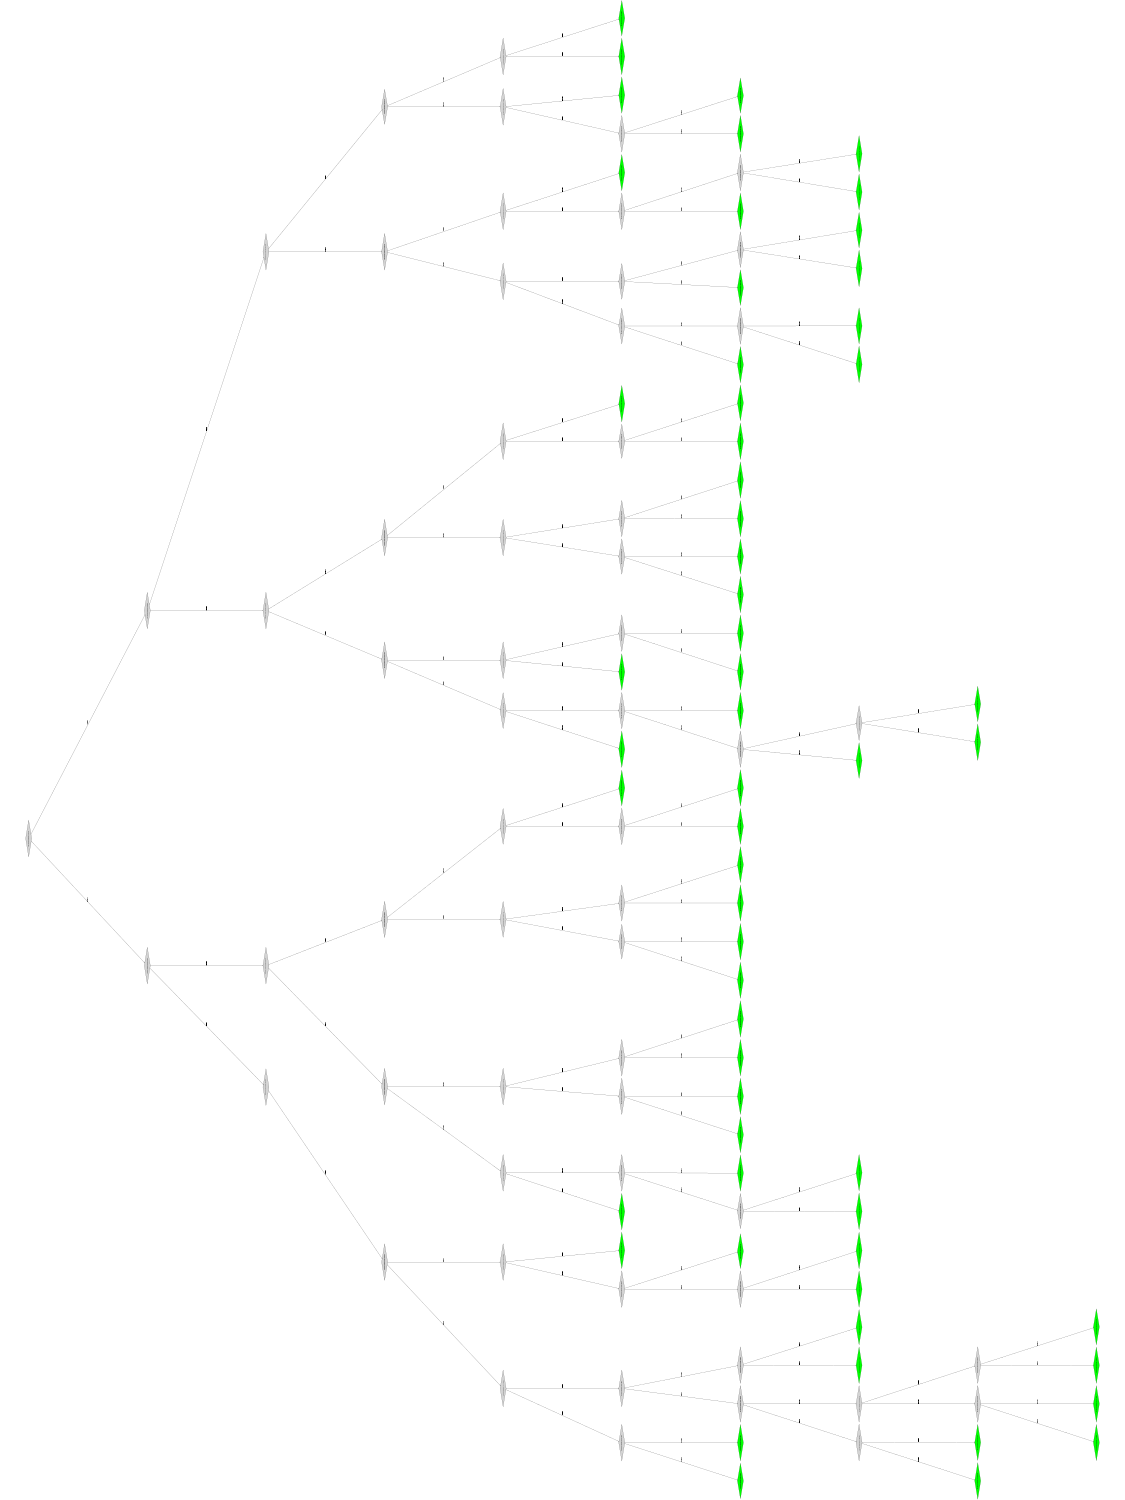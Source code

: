 digraph G {
	size="10,7.5";
	ratio=fill;
	rotate=90;
	center = "true";
	node [style="filled",width=.1,height=.1,fontname="Terminus"]
	edge [arrowsize=.3]
	n0x55b6b0915660 [shape=diamond];
	n0x55b6b0915660 -> n0x55b6b096e020 [label=0001];
	n0x55b6b0915660 -> n0x55b6b096aa60 [label=0001];
	n0x55b6b096aa60 [shape=diamond];
	n0x55b6b096aa60 -> n0x55b6b096e540 [label=0001];
	n0x55b6b096aa60 -> n0x55b6b096bc20 [label=0001];
	n0x55b6b096bc20 [shape=diamond];
	n0x55b6b096bc20 -> n0x55b6b0975e80 [label=0001];
	n0x55b6b096bc20 -> n0x55b6b096fcc0 [label=0001];
	n0x55b6b096fcc0 [shape=diamond];
	n0x55b6b096fcc0 -> n0x55b6b09d14a0 [label=0001];
	n0x55b6b096fcc0 -> n0x55b6b09d9ba0 [label=0001];
	n0x55b6b09d9ba0 [shape=diamond];
	n0x55b6b09d9ba0 -> n0x55b6b0a3e840 [label=0001];
	n0x55b6b09d9ba0 -> n0x55b6b0a3ef80 [label=0001];
	n0x55b6b0a3ef80 [shape=diamond,fillcolor=green];
	n0x55b6b0a3e840 [shape=diamond,fillcolor=green];
	n0x55b6b09d14a0 [shape=diamond];
	n0x55b6b09d14a0 -> n0x55b6b09e7680 [label=0001];
	n0x55b6b09d14a0 -> n0x55b6b09e7aa0 [label=0001];
	n0x55b6b09e7aa0 [shape=diamond,fillcolor=green];
	n0x55b6b09e7680 [shape=diamond];
	n0x55b6b09e7680 -> n0x55b6b0a0b780 [label=0001];
	n0x55b6b09e7680 -> n0x55b6b09f91c0 [label=0001];
	n0x55b6b09f91c0 [shape=diamond,fillcolor=green];
	n0x55b6b0a0b780 [shape=diamond,fillcolor=green];
	n0x55b6b0975e80 [shape=diamond];
	n0x55b6b0975e80 -> n0x55b6b09d1de0 [label=0001];
	n0x55b6b0975e80 -> n0x55b6b09d1900 [label=0001];
	n0x55b6b09d1900 [shape=diamond];
	n0x55b6b09d1900 -> n0x55b6b09e7420 [label=0001];
	n0x55b6b09d1900 -> n0x55b6b09e7bc0 [label=0001];
	n0x55b6b09e7bc0 [shape=diamond,fillcolor=green];
	n0x55b6b09e7420 [shape=diamond];
	n0x55b6b09e7420 -> n0x55b6b0a0bb20 [label=0001];
	n0x55b6b09e7420 -> n0x55b6b0a14420 [label=0001];
	n0x55b6b0a14420 [shape=diamond];
	n0x55b6b0a14420 -> n0x55b6b0a23ca0 [label=0001];
	n0x55b6b0a14420 -> n0x55b6b0a15a20 [label=0001];
	n0x55b6b0a15a20 [shape=diamond,fillcolor=green];
	n0x55b6b0a23ca0 [shape=diamond,fillcolor=green];
	n0x55b6b0a0bb20 [shape=diamond,fillcolor=green];
	n0x55b6b09d1de0 [shape=diamond];
	n0x55b6b09d1de0 -> n0x55b6b09df8e0 [label=0001];
	n0x55b6b09d1de0 -> n0x55b6b09df340 [label=0001];
	n0x55b6b09df340 [shape=diamond];
	n0x55b6b09df340 -> n0x55b6b09f8580 [label=0001];
	n0x55b6b09df340 -> n0x55b6b09df660 [label=0001];
	n0x55b6b09df660 [shape=diamond];
	n0x55b6b09df660 -> n0x55b6b0a15680 [label=0001];
	n0x55b6b09df660 -> n0x55b6b0a0bf60 [label=0001];
	n0x55b6b0a0bf60 [shape=diamond,fillcolor=green];
	n0x55b6b0a15680 [shape=diamond,fillcolor=green];
	n0x55b6b09f8580 [shape=diamond,fillcolor=green];
	n0x55b6b09df8e0 [shape=diamond];
	n0x55b6b09df8e0 -> n0x55b6b0a0a140 [label=0001];
	n0x55b6b09df8e0 -> n0x55b6b0a02060 [label=0001];
	n0x55b6b0a02060 [shape=diamond];
	n0x55b6b0a02060 -> n0x55b6b0a299e0 [label=0001];
	n0x55b6b0a02060 -> n0x55b6b0a146c0 [label=0001];
	n0x55b6b0a146c0 [shape=diamond,fillcolor=green];
	n0x55b6b0a299e0 [shape=diamond,fillcolor=green];
	n0x55b6b0a0a140 [shape=diamond,fillcolor=green];
	n0x55b6b096e540 [shape=diamond];
	n0x55b6b096e540 -> n0x55b6b096e260 [label=0001];
	n0x55b6b096e540 -> n0x55b6b096eb40 [label=0001];
	n0x55b6b096eb40 [shape=diamond];
	n0x55b6b096eb40 -> n0x55b6b09dece0 [label=0001];
	n0x55b6b096eb40 -> n0x55b6b09d9da0 [label=0001];
	n0x55b6b09d9da0 [shape=diamond];
	n0x55b6b09d9da0 -> n0x55b6b09f8fc0 [label=0001];
	n0x55b6b09d9da0 -> n0x55b6b09e7e80 [label=0001];
	n0x55b6b09e7e80 [shape=diamond,fillcolor=green];
	n0x55b6b09f8fc0 [shape=diamond];
	n0x55b6b09f8fc0 -> n0x55b6b0a227e0 [label=0001];
	n0x55b6b09f8fc0 -> n0x55b6b0a28cc0 [label=0001];
	n0x55b6b0a28cc0 [shape=diamond,fillcolor=green];
	n0x55b6b0a227e0 [shape=diamond,fillcolor=green];
	n0x55b6b09dece0 [shape=diamond];
	n0x55b6b09dece0 -> n0x55b6b09f88c0 [label=0001];
	n0x55b6b09dece0 -> n0x55b6b09d0ce0 [label=0001];
	n0x55b6b09d0ce0 [shape=diamond];
	n0x55b6b09d0ce0 -> n0x55b6b0a0a980 [label=0001];
	n0x55b6b09d0ce0 -> n0x55b6b0a14760 [label=0001];
	n0x55b6b0a14760 [shape=diamond,fillcolor=green];
	n0x55b6b0a0a980 [shape=diamond,fillcolor=green];
	n0x55b6b09f88c0 [shape=diamond];
	n0x55b6b09f88c0 -> n0x55b6b0a22de0 [label=0001];
	n0x55b6b09f88c0 -> n0x55b6b0a0afa0 [label=0001];
	n0x55b6b0a0afa0 [shape=diamond,fillcolor=green];
	n0x55b6b0a22de0 [shape=diamond,fillcolor=green];
	n0x55b6b096e260 [shape=diamond];
	n0x55b6b096e260 -> n0x55b6b096fe40 [label=0001];
	n0x55b6b096e260 -> n0x55b6b0975d40 [label=0001];
	n0x55b6b0975d40 [shape=diamond];
	n0x55b6b0975d40 -> n0x55b6b0a0b960 [label=0001];
	n0x55b6b0975d40 -> n0x55b6b0a0be00 [label=0001];
	n0x55b6b0a0be00 [shape=diamond];
	n0x55b6b0a0be00 -> n0x55b6b0a28d00 [label=0001];
	n0x55b6b0a0be00 -> n0x55b6b0a221a0 [label=0001];
	n0x55b6b0a221a0 [shape=diamond,fillcolor=green];
	n0x55b6b0a28d00 [shape=diamond,fillcolor=green];
	n0x55b6b0a0b960 [shape=diamond,fillcolor=green];
	n0x55b6b096fe40 [shape=diamond];
	n0x55b6b096fe40 -> n0x55b6b09d1ae0 [label=0001];
	n0x55b6b096fe40 -> n0x55b6b09d13c0 [label=0001];
	n0x55b6b09d13c0 [shape=diamond];
	n0x55b6b09d13c0 -> n0x55b6b09dec80 [label=0001];
	n0x55b6b09d13c0 -> n0x55b6b09e65a0 [label=0001];
	n0x55b6b09e65a0 [shape=diamond,fillcolor=green];
	n0x55b6b09dec80 [shape=diamond];
	n0x55b6b09dec80 -> n0x55b6b09f8540 [label=0001];
	n0x55b6b09dec80 -> n0x55b6b09f8fe0 [label=0001];
	n0x55b6b09f8fe0 [shape=diamond];
	n0x55b6b09f8fe0 -> n0x55b6b0a140e0 [label=0001];
	n0x55b6b09f8fe0 -> n0x55b6b0a22f20 [label=0001];
	n0x55b6b0a22f20 [shape=diamond,fillcolor=green];
	n0x55b6b0a140e0 [shape=diamond,fillcolor=green];
	n0x55b6b09f8540 [shape=diamond,fillcolor=green];
	n0x55b6b09d1ae0 [shape=diamond,fillcolor=green];
	n0x55b6b096e020 [shape=diamond];
	n0x55b6b096e020 -> n0x55b6b096e600 [label=0001];
	n0x55b6b096e020 -> n0x55b6b096e660 [label=0001];
	n0x55b6b096e660 [shape=diamond];
	n0x55b6b096e660 -> n0x55b6b096e7e0 [label=0001];
	n0x55b6b096e660 -> n0x55b6b096bbc0 [label=0001];
	n0x55b6b096bbc0 [shape=diamond];
	n0x55b6b096bbc0 -> n0x55b6b09df940 [label=0001];
	n0x55b6b096bbc0 -> n0x55b6b09df560 [label=0001];
	n0x55b6b09df560 [shape=diamond];
	n0x55b6b09df560 -> n0x55b6b0a02ee0 [label=0001];
	n0x55b6b09df560 -> n0x55b6b09f9440 [label=0001];
	n0x55b6b09f9440 [shape=diamond,fillcolor=green];
	n0x55b6b0a02ee0 [shape=diamond];
	n0x55b6b0a02ee0 -> n0x55b6b0a29dc0 [label=0001];
	n0x55b6b0a02ee0 -> n0x55b6b0a370e0 [label=0001];
	n0x55b6b0a370e0 [shape=diamond,fillcolor=green];
	n0x55b6b0a29dc0 [shape=diamond,fillcolor=green];
	n0x55b6b09df940 [shape=diamond];
	n0x55b6b09df940 -> n0x55b6b09f8f60 [label=0001];
	n0x55b6b09df940 -> n0x55b6b0a023c0 [label=0001];
	n0x55b6b0a023c0 [shape=diamond];
	n0x55b6b0a023c0 -> n0x55b6b0a15da0 [label=0001];
	n0x55b6b0a023c0 -> n0x55b6b0a237c0 [label=0001];
	n0x55b6b0a237c0 [shape=diamond,fillcolor=green];
	n0x55b6b0a15da0 [shape=diamond,fillcolor=green];
	n0x55b6b09f8f60 [shape=diamond];
	n0x55b6b09f8f60 -> n0x55b6b0a284a0 [label=0001];
	n0x55b6b09f8f60 -> n0x55b6b0975860 [label=0001];
	n0x55b6b0975860 [shape=diamond,fillcolor=green];
	n0x55b6b0a284a0 [shape=diamond,fillcolor=green];
	n0x55b6b096e7e0 [shape=diamond];
	n0x55b6b096e7e0 -> n0x55b6b096e360 [label=0001];
	n0x55b6b096e7e0 -> n0x55b6b0975e00 [label=0001];
	n0x55b6b0975e00 [shape=diamond];
	n0x55b6b0975e00 -> n0x55b6b0a0ae20 [label=0001];
	n0x55b6b0975e00 -> n0x55b6b0a03ee0 [label=0001];
	n0x55b6b0a03ee0 [shape=diamond];
	n0x55b6b0a03ee0 -> n0x55b6b0a36580 [label=0001];
	n0x55b6b0a03ee0 -> n0x55b6b09e7a20 [label=0001];
	n0x55b6b09e7a20 [shape=diamond,fillcolor=green];
	n0x55b6b0a36580 [shape=diamond,fillcolor=green];
	n0x55b6b0a0ae20 [shape=diamond];
	n0x55b6b0a0ae20 -> n0x55b6b0a291c0 [label=0001];
	n0x55b6b0a0ae20 -> n0x55b6b0a286a0 [label=0001];
	n0x55b6b0a286a0 [shape=diamond,fillcolor=green];
	n0x55b6b0a291c0 [shape=diamond,fillcolor=green];
	n0x55b6b096e360 [shape=diamond];
	n0x55b6b096e360 -> n0x55b6b09d1e80 [label=0001];
	n0x55b6b096e360 -> n0x55b6b09d8940 [label=0001];
	n0x55b6b09d8940 [shape=diamond];
	n0x55b6b09d8940 -> n0x55b6b09dfc80 [label=0001];
	n0x55b6b09d8940 -> n0x55b6b09e62c0 [label=0001];
	n0x55b6b09e62c0 [shape=diamond,fillcolor=green];
	n0x55b6b09dfc80 [shape=diamond];
	n0x55b6b09dfc80 -> n0x55b6b0a0bee0 [label=0001];
	n0x55b6b09dfc80 -> n0x55b6b0a0a0e0 [label=0001];
	n0x55b6b0a0a0e0 [shape=diamond,fillcolor=green];
	n0x55b6b0a0bee0 [shape=diamond,fillcolor=green];
	n0x55b6b09d1e80 [shape=diamond,fillcolor=green];
	n0x55b6b096e600 [shape=diamond];
	n0x55b6b096e600 -> n0x55b6b096e300 [label=0001];
	n0x55b6b096e300 [shape=diamond];
	n0x55b6b096e300 -> n0x55b6b0974300 [label=0001];
	n0x55b6b096e300 -> n0x55b6b096e4a0 [label=0001];
	n0x55b6b096e4a0 [shape=diamond];
	n0x55b6b096e4a0 -> n0x55b6b09d0400 [label=0001];
	n0x55b6b096e4a0 -> n0x55b6b09d8680 [label=0001];
	n0x55b6b09d8680 [shape=diamond,fillcolor=green];
	n0x55b6b09d0400 [shape=diamond];
	n0x55b6b09d0400 -> n0x55b6b096e520 [label=0001];
	n0x55b6b09d0400 -> n0x55b6b09f9cc0 [label=0001];
	n0x55b6b09f9cc0 [shape=diamond,fillcolor=green];
	n0x55b6b096e520 [shape=diamond];
	n0x55b6b096e520 -> n0x55b6b0a364a0 [label=0001];
	n0x55b6b096e520 -> n0x55b6b0a36de0 [label=0001];
	n0x55b6b0a36de0 [shape=diamond,fillcolor=green];
	n0x55b6b0a364a0 [shape=diamond,fillcolor=green];
	n0x55b6b0974300 [shape=diamond];
	n0x55b6b0974300 -> n0x55b6b0975960 [label=0001];
	n0x55b6b0974300 -> n0x55b6b0975a40 [label=0001];
	n0x55b6b0975a40 [shape=diamond];
	n0x55b6b0975a40 -> n0x55b6b09d1d80 [label=0001];
	n0x55b6b0975a40 -> n0x55b6b09d8480 [label=0001];
	n0x55b6b09d8480 [shape=diamond];
	n0x55b6b09d8480 -> n0x55b6b09e7940 [label=0001];
	n0x55b6b09d8480 -> n0x55b6b09d9fc0 [label=0001];
	n0x55b6b09d9fc0 [shape=diamond,fillcolor=green];
	n0x55b6b09e7940 [shape=diamond,fillcolor=green];
	n0x55b6b09d1d80 [shape=diamond];
	n0x55b6b09d1d80 -> n0x55b6b09de820 [label=0001];
	n0x55b6b09d1d80 -> n0x55b6b09d82c0 [label=0001];
	n0x55b6b09d82c0 [shape=diamond];
	n0x55b6b09d82c0 -> n0x55b6b09e75a0 [label=0001];
	n0x55b6b09d82c0 -> n0x55b6b09e7d60 [label=0001];
	n0x55b6b09e7d60 [shape=diamond];
	n0x55b6b09e7d60 -> n0x55b6b0a15a60 [label=0001];
	n0x55b6b09e7d60 -> n0x55b6b0a22c20 [label=0001];
	n0x55b6b0a22c20 [shape=diamond,fillcolor=green];
	n0x55b6b0a15a60 [shape=diamond,fillcolor=green];
	n0x55b6b09e75a0 [shape=diamond];
	n0x55b6b09e75a0 -> n0x55b6b0a14da0 [label=0001];
	n0x55b6b09e75a0 -> n0x55b6b0a14180 [label=0001];
	n0x55b6b0a14180 [shape=diamond,fillcolor=green];
	n0x55b6b0a14da0 [shape=diamond,fillcolor=green];
	n0x55b6b09de820 [shape=diamond];
	n0x55b6b09de820 -> n0x55b6b0a28b80 [label=0001];
	n0x55b6b09de820 -> n0x55b6b0a28c80 [label=0001];
	n0x55b6b0a28c80 [shape=diamond,fillcolor=green];
	n0x55b6b0a28b80 [shape=diamond,fillcolor=green];
	n0x55b6b0975960 [shape=diamond];
	n0x55b6b0975960 -> n0x55b6b09dfa20 [label=0001];
	n0x55b6b0975960 -> n0x55b6b09d9a20 [label=0001];
	n0x55b6b09d9a20 [shape=diamond,fillcolor=green];
	n0x55b6b09dfa20 [shape=diamond,fillcolor=green];
}
